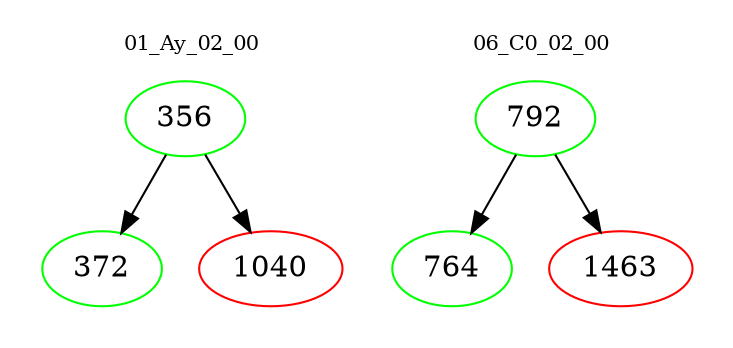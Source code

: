 digraph{
subgraph cluster_0 {
color = white
label = "01_Ay_02_00";
fontsize=10;
T0_356 [label="356", color="green"]
T0_356 -> T0_372 [color="black"]
T0_372 [label="372", color="green"]
T0_356 -> T0_1040 [color="black"]
T0_1040 [label="1040", color="red"]
}
subgraph cluster_1 {
color = white
label = "06_C0_02_00";
fontsize=10;
T1_792 [label="792", color="green"]
T1_792 -> T1_764 [color="black"]
T1_764 [label="764", color="green"]
T1_792 -> T1_1463 [color="black"]
T1_1463 [label="1463", color="red"]
}
}
